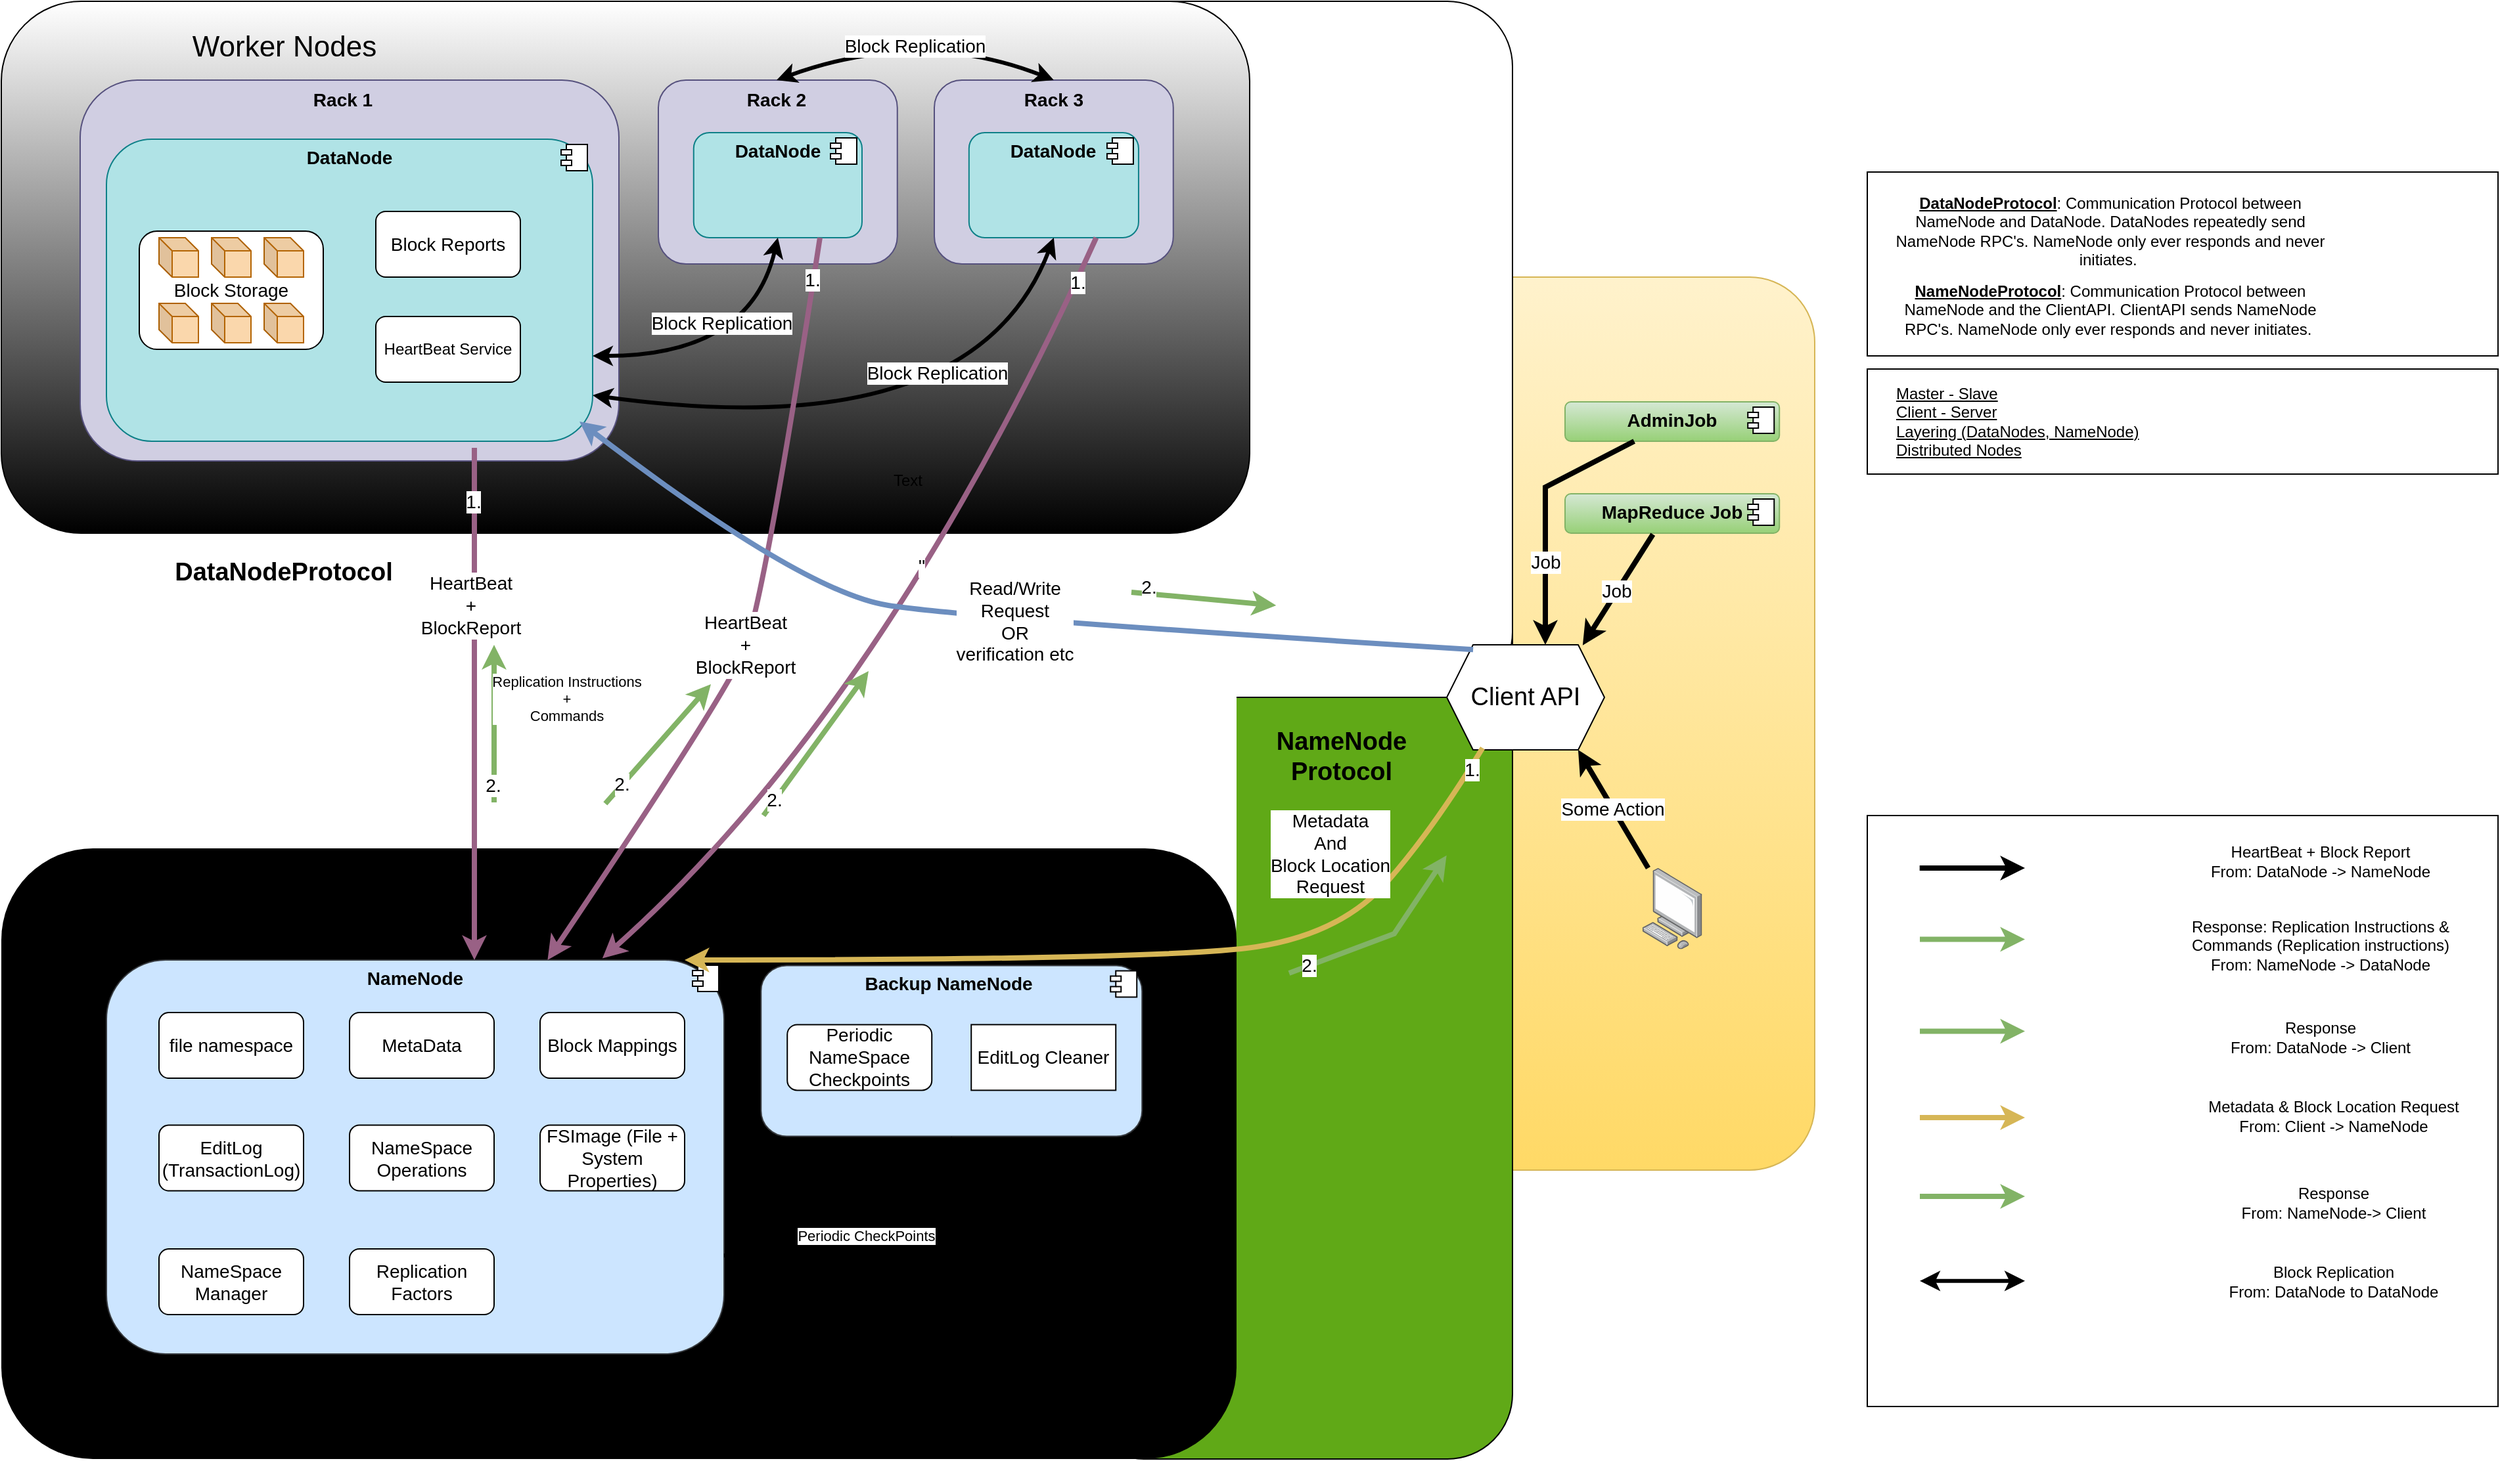<mxfile version="28.2.5">
  <diagram name="Page-1" id="cxyQX3HmVm2yX8sZpLtN">
    <mxGraphModel dx="1925" dy="1052" grid="1" gridSize="10" guides="1" tooltips="1" connect="1" arrows="1" fold="1" page="1" pageScale="1" pageWidth="850" pageHeight="1100" math="0" shadow="0">
      <root>
        <mxCell id="0" />
        <mxCell id="1" parent="0" />
        <mxCell id="LIPZjpIcFIrhckEanFY--51" value="" style="html=1;whiteSpace=wrap;rounded=1;fillColor=#fff2cc;gradientColor=#ffd966;strokeColor=#d6b656;" parent="1" vertex="1">
          <mxGeometry x="1100" y="540" width="330" height="680" as="geometry" />
        </mxCell>
        <mxCell id="LIPZjpIcFIrhckEanFY--45" value="" style="html=1;whiteSpace=wrap;rounded=1;fillColor=light-dark(#60A917,#2AA42E);" parent="1" vertex="1">
          <mxGeometry x="870" y="760" width="330" height="680" as="geometry" />
        </mxCell>
        <mxCell id="LIPZjpIcFIrhckEanFY--44" value="" style="html=1;whiteSpace=wrap;rounded=1;fillColor=light-dark(#FFFFFF,#808080);" parent="1" vertex="1">
          <mxGeometry x="870" y="330" width="330" height="530" as="geometry" />
        </mxCell>
        <mxCell id="dRA6FbCm-RoomiW9IVKK-21" value="" style="html=1;whiteSpace=wrap;rounded=1;fillColor=light-dark(#FFFFFF,#808080);strokeColor=none;" parent="1" vertex="1">
          <mxGeometry x="50" y="580" width="940" height="530" as="geometry" />
        </mxCell>
        <mxCell id="3doMllF0IpgtHquyGkLY-2" value="" style="rounded=1;whiteSpace=wrap;html=1;fillColor=#d5e8d4;strokeColor=none;movable=1;resizable=1;rotatable=1;deletable=1;editable=1;locked=0;connectable=1;gradientColor=light-dark(#97D077,#FFFFFF);" parent="1" vertex="1">
          <mxGeometry x="50" y="975" width="940" height="465" as="geometry" />
        </mxCell>
        <mxCell id="3doMllF0IpgtHquyGkLY-3" value="&lt;p style=&quot;margin:0px;margin-top:6px;text-align:center;&quot;&gt;&lt;b&gt;&lt;font style=&quot;font-size: 14px;&quot;&gt;NameNode&lt;/font&gt;&lt;/b&gt;&lt;/p&gt;&lt;p style=&quot;margin:0px;margin-top:6px;text-align:center;&quot;&gt;&lt;b&gt;&lt;br&gt;&lt;/b&gt;&lt;/p&gt;" style="align=left;overflow=fill;html=1;dropTarget=0;whiteSpace=wrap;rounded=1;fillColor=#cce5ff;strokeColor=#36393d;" parent="1" vertex="1">
          <mxGeometry x="130" y="1060" width="470" height="300" as="geometry" />
        </mxCell>
        <mxCell id="3doMllF0IpgtHquyGkLY-4" value="" style="shape=component;jettyWidth=8;jettyHeight=4;" parent="3doMllF0IpgtHquyGkLY-3" vertex="1">
          <mxGeometry x="1" width="20" height="20" relative="1" as="geometry">
            <mxPoint x="-24" y="4" as="offset" />
          </mxGeometry>
        </mxCell>
        <mxCell id="3doMllF0IpgtHquyGkLY-5" value="&lt;font style=&quot;font-size: 14px;&quot;&gt;file namespace&lt;/font&gt;" style="html=1;whiteSpace=wrap;rounded=1;movable=0;resizable=0;rotatable=0;deletable=0;editable=0;locked=1;connectable=0;" parent="1" vertex="1">
          <mxGeometry x="170" y="1100" width="110" height="50" as="geometry" />
        </mxCell>
        <mxCell id="3doMllF0IpgtHquyGkLY-6" value="&lt;font style=&quot;font-size: 14px;&quot;&gt;Block Mappings&lt;/font&gt;" style="html=1;whiteSpace=wrap;rounded=1;movable=0;resizable=0;rotatable=0;deletable=0;editable=0;locked=1;connectable=0;" parent="1" vertex="1">
          <mxGeometry x="460" y="1100" width="110" height="50" as="geometry" />
        </mxCell>
        <mxCell id="3doMllF0IpgtHquyGkLY-7" value="&lt;font style=&quot;font-size: 14px;&quot;&gt;EditLog (TransactionLog)&lt;/font&gt;" style="html=1;whiteSpace=wrap;rounded=1;movable=0;resizable=0;rotatable=0;deletable=0;editable=0;locked=1;connectable=0;" parent="1" vertex="1">
          <mxGeometry x="170" y="1185.78" width="110" height="50" as="geometry" />
        </mxCell>
        <mxCell id="3doMllF0IpgtHquyGkLY-8" value="&lt;font style=&quot;font-size: 14px;&quot;&gt;FSImage (File + System Properties)&lt;/font&gt;" style="html=1;whiteSpace=wrap;rounded=1;movable=0;resizable=0;rotatable=0;deletable=0;editable=0;locked=1;connectable=0;" parent="1" vertex="1">
          <mxGeometry x="460" y="1185.78" width="110" height="50" as="geometry" />
        </mxCell>
        <mxCell id="3doMllF0IpgtHquyGkLY-9" value="&lt;font style=&quot;font-size: 14px;&quot;&gt;MetaData&lt;/font&gt;" style="html=1;whiteSpace=wrap;rounded=1;movable=0;resizable=0;rotatable=0;deletable=0;editable=0;locked=1;connectable=0;" parent="1" vertex="1">
          <mxGeometry x="315" y="1100" width="110" height="50" as="geometry" />
        </mxCell>
        <mxCell id="3doMllF0IpgtHquyGkLY-10" value="&lt;font style=&quot;font-size: 14px;&quot;&gt;NameSpace Operations&lt;/font&gt;" style="html=1;whiteSpace=wrap;rounded=1;movable=0;resizable=0;rotatable=0;deletable=0;editable=0;locked=1;connectable=0;" parent="1" vertex="1">
          <mxGeometry x="315" y="1185.78" width="110" height="50" as="geometry" />
        </mxCell>
        <mxCell id="3doMllF0IpgtHquyGkLY-11" value="&lt;font style=&quot;font-size: 14px;&quot;&gt;NameSpace Manager&lt;/font&gt;" style="html=1;whiteSpace=wrap;rounded=1;movable=0;resizable=0;rotatable=0;deletable=0;editable=0;locked=1;connectable=0;" parent="1" vertex="1">
          <mxGeometry x="170" y="1280" width="110" height="50" as="geometry" />
        </mxCell>
        <mxCell id="3doMllF0IpgtHquyGkLY-12" value="&lt;font style=&quot;font-size: 14px;&quot;&gt;Replication Factors&lt;/font&gt;" style="html=1;whiteSpace=wrap;rounded=1;movable=0;resizable=0;rotatable=0;deletable=0;editable=0;locked=1;connectable=0;" parent="1" vertex="1">
          <mxGeometry x="315" y="1280" width="110" height="50" as="geometry" />
        </mxCell>
        <mxCell id="3doMllF0IpgtHquyGkLY-13" value="&lt;p style=&quot;margin:0px;margin-top:6px;text-align:center;&quot;&gt;&lt;b&gt;&lt;font style=&quot;font-size: 14px;&quot;&gt;Backup NameNode&amp;nbsp;&lt;/font&gt;&lt;/b&gt;&lt;/p&gt;" style="align=left;overflow=fill;html=1;dropTarget=0;whiteSpace=wrap;rounded=1;fillColor=#cce5ff;strokeColor=#36393d;movable=0;resizable=0;rotatable=0;deletable=0;editable=0;locked=1;connectable=0;" parent="1" vertex="1">
          <mxGeometry x="628.12" y="1064.22" width="290" height="130" as="geometry" />
        </mxCell>
        <mxCell id="3doMllF0IpgtHquyGkLY-14" value="" style="shape=component;jettyWidth=8;jettyHeight=4;" parent="3doMllF0IpgtHquyGkLY-13" vertex="1">
          <mxGeometry x="1" width="20" height="20" relative="1" as="geometry">
            <mxPoint x="-24" y="4" as="offset" />
          </mxGeometry>
        </mxCell>
        <mxCell id="3doMllF0IpgtHquyGkLY-15" style="edgeStyle=none;curved=1;rounded=0;orthogonalLoop=1;jettySize=auto;html=1;exitX=1;exitY=1;exitDx=0;exitDy=0;fontSize=12;startSize=8;endSize=8;" parent="1" source="3doMllF0IpgtHquyGkLY-13" target="3doMllF0IpgtHquyGkLY-13" edge="1">
          <mxGeometry relative="1" as="geometry" />
        </mxCell>
        <mxCell id="3doMllF0IpgtHquyGkLY-16" value="&lt;font style=&quot;font-size: 14px;&quot;&gt;Periodic NameSpace Checkpoints&lt;/font&gt;" style="html=1;whiteSpace=wrap;rounded=1;movable=0;resizable=0;rotatable=0;deletable=0;editable=0;locked=1;connectable=0;" parent="1" vertex="1">
          <mxGeometry x="648.12" y="1109.22" width="110" height="50" as="geometry" />
        </mxCell>
        <mxCell id="3doMllF0IpgtHquyGkLY-19" style="edgeStyle=none;curved=1;rounded=0;orthogonalLoop=1;jettySize=auto;html=1;exitX=1;exitY=1;exitDx=0;exitDy=0;fontSize=12;startSize=8;endSize=8;" parent="1" edge="1">
          <mxGeometry relative="1" as="geometry">
            <mxPoint x="1790.0" y="1124.22" as="sourcePoint" />
            <mxPoint x="1790.0" y="1124.22" as="targetPoint" />
          </mxGeometry>
        </mxCell>
        <mxCell id="3doMllF0IpgtHquyGkLY-21" value="&lt;font style=&quot;font-size: 14px;&quot;&gt;EditLog Cleaner&lt;/font&gt;" style="html=1;whiteSpace=wrap;movable=0;resizable=0;rotatable=0;deletable=0;editable=0;locked=1;connectable=0;" parent="1" vertex="1">
          <mxGeometry x="788.12" y="1109.22" width="110" height="50" as="geometry" />
        </mxCell>
        <mxCell id="3doMllF0IpgtHquyGkLY-22" value="&lt;font style=&quot;font-size: 22px;&quot;&gt;Master Node&amp;nbsp;&lt;/font&gt;" style="text;html=1;align=center;verticalAlign=middle;whiteSpace=wrap;rounded=0;movable=1;resizable=1;rotatable=1;deletable=1;editable=1;locked=0;connectable=1;" parent="1" vertex="1">
          <mxGeometry x="140" y="1000" width="250" height="30" as="geometry" />
        </mxCell>
        <mxCell id="dRA6FbCm-RoomiW9IVKK-16" style="edgeStyle=orthogonalEdgeStyle;rounded=0;orthogonalLoop=1;jettySize=auto;html=1;exitX=0.5;exitY=1;exitDx=0;exitDy=0;" parent="1" source="3doMllF0IpgtHquyGkLY-21" target="3doMllF0IpgtHquyGkLY-21" edge="1">
          <mxGeometry relative="1" as="geometry" />
        </mxCell>
        <mxCell id="dRA6FbCm-RoomiW9IVKK-18" value="" style="curved=1;endArrow=classic;html=1;rounded=0;exitX=1;exitY=0.75;exitDx=0;exitDy=0;entryX=0.5;entryY=1;entryDx=0;entryDy=0;strokeWidth=3;" parent="1" source="3doMllF0IpgtHquyGkLY-3" target="3doMllF0IpgtHquyGkLY-13" edge="1">
          <mxGeometry width="50" height="50" relative="1" as="geometry">
            <mxPoint x="708.12" y="1280" as="sourcePoint" />
            <mxPoint x="758.12" y="1230" as="targetPoint" />
            <Array as="points">
              <mxPoint x="758.12" y="1280" />
            </Array>
          </mxGeometry>
        </mxCell>
        <mxCell id="dRA6FbCm-RoomiW9IVKK-19" value="Periodic CheckPoints" style="edgeLabel;html=1;align=center;verticalAlign=middle;resizable=0;points=[];" parent="dRA6FbCm-RoomiW9IVKK-18" vertex="1" connectable="0">
          <mxGeometry x="-0.118" y="12" relative="1" as="geometry">
            <mxPoint as="offset" />
          </mxGeometry>
        </mxCell>
        <mxCell id="dRA6FbCm-RoomiW9IVKK-22" value="&lt;font style=&quot;color: light-dark(rgb(0, 0, 0), rgb(0, 0, 0)); font-size: 19px;&quot;&gt;&lt;b style=&quot;&quot;&gt;DataNodeProtocol&lt;/b&gt;&lt;/font&gt;" style="text;html=1;align=center;verticalAlign=middle;whiteSpace=wrap;rounded=0;" parent="1" vertex="1">
          <mxGeometry x="190" y="750" width="150" height="30" as="geometry" />
        </mxCell>
        <mxCell id="dRA6FbCm-RoomiW9IVKK-23" value="" style="html=1;whiteSpace=wrap;rounded=1;movable=1;resizable=1;rotatable=1;deletable=1;editable=1;locked=0;connectable=1;gradientColor=default;" parent="1" vertex="1">
          <mxGeometry x="50" y="330" width="950" height="405" as="geometry" />
        </mxCell>
        <mxCell id="LIPZjpIcFIrhckEanFY--1" value="" style="rounded=1;whiteSpace=wrap;html=1;fillColor=#d0cee2;strokeColor=#56517e;" parent="1" vertex="1">
          <mxGeometry x="110" y="390" width="410" height="290" as="geometry" />
        </mxCell>
        <mxCell id="dRA6FbCm-RoomiW9IVKK-33" value="&lt;p style=&quot;margin:0px;margin-top:6px;text-align:center;&quot;&gt;&lt;span style=&quot;font-size: 14px;&quot;&gt;&lt;b&gt;DataNode&lt;/b&gt;&lt;/span&gt;&lt;/p&gt;" style="align=left;overflow=fill;html=1;dropTarget=0;whiteSpace=wrap;rounded=1;fillColor=#b0e3e6;strokeColor=#0e8088;movable=0;resizable=0;rotatable=0;deletable=0;editable=0;locked=1;connectable=0;" parent="1" vertex="1">
          <mxGeometry x="130" y="435" width="370" height="230" as="geometry" />
        </mxCell>
        <mxCell id="dRA6FbCm-RoomiW9IVKK-34" value="" style="shape=component;jettyWidth=8;jettyHeight=4;" parent="dRA6FbCm-RoomiW9IVKK-33" vertex="1">
          <mxGeometry x="1" width="20" height="20" relative="1" as="geometry">
            <mxPoint x="-24" y="4" as="offset" />
          </mxGeometry>
        </mxCell>
        <mxCell id="3doMllF0IpgtHquyGkLY-26" value="&lt;font style=&quot;font-size: 14px;&quot;&gt;Block Storage&lt;/font&gt;" style="html=1;whiteSpace=wrap;rounded=1;" parent="1" vertex="1">
          <mxGeometry x="155" y="505" width="140" height="90" as="geometry" />
        </mxCell>
        <mxCell id="3doMllF0IpgtHquyGkLY-27" value="HeartBeat Service" style="html=1;whiteSpace=wrap;rounded=1;" parent="1" vertex="1">
          <mxGeometry x="335" y="570" width="110" height="50" as="geometry" />
        </mxCell>
        <mxCell id="3doMllF0IpgtHquyGkLY-28" value="&lt;font style=&quot;font-size: 14px;&quot;&gt;Block Reports&lt;/font&gt;" style="html=1;whiteSpace=wrap;rounded=1;" parent="1" vertex="1">
          <mxGeometry x="335" y="490" width="110" height="50" as="geometry" />
        </mxCell>
        <mxCell id="dRA6FbCm-RoomiW9IVKK-37" value="" style="shape=cube;whiteSpace=wrap;html=1;boundedLbl=1;backgroundOutline=1;darkOpacity=0.05;darkOpacity2=0.1;size=10;fillColor=#fad7ac;strokeColor=#b46504;" parent="1" vertex="1">
          <mxGeometry x="170" y="560" width="30" height="30" as="geometry" />
        </mxCell>
        <mxCell id="dRA6FbCm-RoomiW9IVKK-38" value="" style="shape=cube;whiteSpace=wrap;html=1;boundedLbl=1;backgroundOutline=1;darkOpacity=0.05;darkOpacity2=0.1;size=10;fillColor=#fad7ac;strokeColor=#b46504;" parent="1" vertex="1">
          <mxGeometry x="210" y="560" width="30" height="30" as="geometry" />
        </mxCell>
        <mxCell id="dRA6FbCm-RoomiW9IVKK-39" value="" style="shape=cube;whiteSpace=wrap;html=1;boundedLbl=1;backgroundOutline=1;darkOpacity=0.05;darkOpacity2=0.1;size=10;fillColor=#fad7ac;strokeColor=#b46504;" parent="1" vertex="1">
          <mxGeometry x="250" y="560" width="30" height="30" as="geometry" />
        </mxCell>
        <mxCell id="dRA6FbCm-RoomiW9IVKK-40" value="" style="shape=cube;whiteSpace=wrap;html=1;boundedLbl=1;backgroundOutline=1;darkOpacity=0.05;darkOpacity2=0.1;size=10;fillColor=#fad7ac;strokeColor=#b46504;" parent="1" vertex="1">
          <mxGeometry x="170" y="510" width="30" height="30" as="geometry" />
        </mxCell>
        <mxCell id="dRA6FbCm-RoomiW9IVKK-41" value="" style="shape=cube;whiteSpace=wrap;html=1;boundedLbl=1;backgroundOutline=1;darkOpacity=0.05;darkOpacity2=0.1;size=10;fillColor=#fad7ac;strokeColor=#b46504;" parent="1" vertex="1">
          <mxGeometry x="210" y="510" width="30" height="30" as="geometry" />
        </mxCell>
        <mxCell id="dRA6FbCm-RoomiW9IVKK-42" value="" style="shape=cube;whiteSpace=wrap;html=1;boundedLbl=1;backgroundOutline=1;darkOpacity=0.05;darkOpacity2=0.1;size=10;fillColor=#fad7ac;strokeColor=#b46504;" parent="1" vertex="1">
          <mxGeometry x="250" y="510" width="30" height="30" as="geometry" />
        </mxCell>
        <mxCell id="LIPZjpIcFIrhckEanFY--3" value="&lt;font style=&quot;font-size: 14px;&quot;&gt;&lt;b&gt;Rack 1&lt;/b&gt;&lt;/font&gt;" style="text;html=1;align=center;verticalAlign=middle;whiteSpace=wrap;rounded=0;" parent="1" vertex="1">
          <mxGeometry x="280" y="390" width="60" height="30" as="geometry" />
        </mxCell>
        <mxCell id="LIPZjpIcFIrhckEanFY--4" value="" style="rounded=1;whiteSpace=wrap;html=1;fillColor=#d0cee2;strokeColor=#56517e;" parent="1" vertex="1">
          <mxGeometry x="550" y="390" width="181.88" height="140" as="geometry" />
        </mxCell>
        <mxCell id="LIPZjpIcFIrhckEanFY--5" value="" style="rounded=1;whiteSpace=wrap;html=1;fillColor=#d0cee2;strokeColor=#56517e;" parent="1" vertex="1">
          <mxGeometry x="760" y="390" width="181.88" height="140" as="geometry" />
        </mxCell>
        <mxCell id="LIPZjpIcFIrhckEanFY--6" value="&lt;font style=&quot;font-size: 14px;&quot;&gt;&lt;b&gt;Rack 2&lt;/b&gt;&lt;/font&gt;" style="text;html=1;align=center;verticalAlign=middle;whiteSpace=wrap;rounded=0;" parent="1" vertex="1">
          <mxGeometry x="610" y="390" width="60" height="30" as="geometry" />
        </mxCell>
        <mxCell id="LIPZjpIcFIrhckEanFY--7" value="&lt;font style=&quot;font-size: 14px;&quot;&gt;&lt;b&gt;Rack 3&lt;/b&gt;&lt;/font&gt;" style="text;html=1;align=center;verticalAlign=middle;whiteSpace=wrap;rounded=0;" parent="1" vertex="1">
          <mxGeometry x="820.94" y="390" width="60" height="30" as="geometry" />
        </mxCell>
        <mxCell id="LIPZjpIcFIrhckEanFY--8" value="&lt;p style=&quot;margin:0px;margin-top:6px;text-align:center;&quot;&gt;&lt;span style=&quot;font-size: 14px;&quot;&gt;&lt;b&gt;DataNode&lt;/b&gt;&lt;/span&gt;&lt;/p&gt;" style="align=left;overflow=fill;html=1;dropTarget=0;whiteSpace=wrap;rounded=1;fillColor=#b0e3e6;strokeColor=#0e8088;movable=1;resizable=1;rotatable=1;deletable=1;editable=1;locked=0;connectable=1;" parent="1" vertex="1">
          <mxGeometry x="576.88" y="430" width="128.12" height="80" as="geometry" />
        </mxCell>
        <mxCell id="LIPZjpIcFIrhckEanFY--9" value="" style="shape=component;jettyWidth=8;jettyHeight=4;" parent="LIPZjpIcFIrhckEanFY--8" vertex="1">
          <mxGeometry x="1" width="20" height="20" relative="1" as="geometry">
            <mxPoint x="-24" y="4" as="offset" />
          </mxGeometry>
        </mxCell>
        <mxCell id="LIPZjpIcFIrhckEanFY--10" value="&lt;p style=&quot;margin:0px;margin-top:6px;text-align:center;&quot;&gt;&lt;span style=&quot;font-size: 14px;&quot;&gt;&lt;b&gt;DataNode&lt;/b&gt;&lt;/span&gt;&lt;/p&gt;" style="align=left;overflow=fill;html=1;dropTarget=0;whiteSpace=wrap;rounded=1;fillColor=#b0e3e6;strokeColor=#0e8088;movable=1;resizable=1;rotatable=1;deletable=1;editable=1;locked=0;connectable=1;" parent="1" vertex="1">
          <mxGeometry x="786.41" y="430" width="129.06" height="80" as="geometry" />
        </mxCell>
        <mxCell id="LIPZjpIcFIrhckEanFY--11" value="" style="shape=component;jettyWidth=8;jettyHeight=4;" parent="LIPZjpIcFIrhckEanFY--10" vertex="1">
          <mxGeometry x="1" width="20" height="20" relative="1" as="geometry">
            <mxPoint x="-24" y="4" as="offset" />
          </mxGeometry>
        </mxCell>
        <mxCell id="LIPZjpIcFIrhckEanFY--12" value="" style="curved=1;endArrow=classic;html=1;rounded=0;entryX=0.5;entryY=1;entryDx=0;entryDy=0;strokeWidth=3;startArrow=classic;startFill=1;" parent="1" target="LIPZjpIcFIrhckEanFY--8" edge="1">
          <mxGeometry width="50" height="50" relative="1" as="geometry">
            <mxPoint x="500" y="600" as="sourcePoint" />
            <mxPoint x="620" y="550" as="targetPoint" />
            <Array as="points">
              <mxPoint x="620" y="600" />
            </Array>
          </mxGeometry>
        </mxCell>
        <mxCell id="LIPZjpIcFIrhckEanFY--18" value="&lt;font style=&quot;font-size: 14px;&quot;&gt;Block Replication&lt;/font&gt;" style="edgeLabel;html=1;align=center;verticalAlign=middle;resizable=0;points=[];" parent="LIPZjpIcFIrhckEanFY--12" vertex="1" connectable="0">
          <mxGeometry x="-0.075" y="25" relative="1" as="geometry">
            <mxPoint as="offset" />
          </mxGeometry>
        </mxCell>
        <mxCell id="LIPZjpIcFIrhckEanFY--15" value="" style="curved=1;endArrow=classic;html=1;rounded=0;entryX=0.5;entryY=1;entryDx=0;entryDy=0;strokeWidth=3;startArrow=classic;startFill=1;" parent="1" target="LIPZjpIcFIrhckEanFY--10" edge="1">
          <mxGeometry width="50" height="50" relative="1" as="geometry">
            <mxPoint x="500" y="630" as="sourcePoint" />
            <mxPoint x="811" y="600" as="targetPoint" />
            <Array as="points">
              <mxPoint x="790" y="670" />
            </Array>
          </mxGeometry>
        </mxCell>
        <mxCell id="LIPZjpIcFIrhckEanFY--19" value="&lt;font style=&quot;font-size: 14px;&quot;&gt;Block Replication&lt;/font&gt;" style="edgeLabel;html=1;align=center;verticalAlign=middle;resizable=0;points=[];" parent="LIPZjpIcFIrhckEanFY--15" vertex="1" connectable="0">
          <mxGeometry x="0.451" y="47" relative="1" as="geometry">
            <mxPoint as="offset" />
          </mxGeometry>
        </mxCell>
        <mxCell id="LIPZjpIcFIrhckEanFY--20" value="" style="curved=1;endArrow=classic;html=1;rounded=0;entryX=0.5;entryY=0;entryDx=0;entryDy=0;strokeWidth=3;startArrow=classic;startFill=1;exitX=0.5;exitY=0;exitDx=0;exitDy=0;" parent="1" source="LIPZjpIcFIrhckEanFY--6" target="LIPZjpIcFIrhckEanFY--5" edge="1">
          <mxGeometry width="50" height="50" relative="1" as="geometry">
            <mxPoint x="740" y="690" as="sourcePoint" />
            <mxPoint x="1091" y="570" as="targetPoint" />
            <Array as="points">
              <mxPoint x="750" y="350" />
            </Array>
          </mxGeometry>
        </mxCell>
        <mxCell id="LIPZjpIcFIrhckEanFY--22" value="&lt;font style=&quot;font-size: 14px;&quot;&gt;Block Replication&lt;/font&gt;" style="edgeLabel;html=1;align=center;verticalAlign=middle;resizable=0;points=[];" parent="LIPZjpIcFIrhckEanFY--20" vertex="1" connectable="0">
          <mxGeometry x="-0.053" y="-12" relative="1" as="geometry">
            <mxPoint y="-1" as="offset" />
          </mxGeometry>
        </mxCell>
        <mxCell id="LIPZjpIcFIrhckEanFY--24" value="" style="endArrow=classic;html=1;rounded=0;fillColor=#e6d0de;strokeColor=#996185;strokeWidth=4;gradientColor=#d5739d;" parent="1" edge="1">
          <mxGeometry width="50" height="50" relative="1" as="geometry">
            <mxPoint x="410" y="670" as="sourcePoint" />
            <mxPoint x="410" y="1060" as="targetPoint" />
          </mxGeometry>
        </mxCell>
        <mxCell id="LIPZjpIcFIrhckEanFY--27" value="&lt;font style=&quot;font-size: 14px;&quot;&gt;1.&lt;/font&gt;" style="edgeLabel;html=1;align=center;verticalAlign=middle;resizable=0;points=[];" parent="LIPZjpIcFIrhckEanFY--24" vertex="1" connectable="0">
          <mxGeometry x="-0.793" y="-1" relative="1" as="geometry">
            <mxPoint as="offset" />
          </mxGeometry>
        </mxCell>
        <mxCell id="LIPZjpIcFIrhckEanFY--30" value="&lt;font style=&quot;font-size: 14px;&quot;&gt;HeartBeat&lt;/font&gt;&lt;div&gt;&lt;font style=&quot;font-size: 14px;&quot;&gt;+&lt;/font&gt;&lt;/div&gt;&lt;div&gt;&lt;font style=&quot;font-size: 14px;&quot;&gt;BlockReport&lt;/font&gt;&lt;/div&gt;" style="edgeLabel;html=1;align=center;verticalAlign=middle;resizable=0;points=[];" parent="LIPZjpIcFIrhckEanFY--24" vertex="1" connectable="0">
          <mxGeometry x="-0.385" y="-3" relative="1" as="geometry">
            <mxPoint as="offset" />
          </mxGeometry>
        </mxCell>
        <mxCell id="LIPZjpIcFIrhckEanFY--25" value="" style="curved=1;endArrow=classic;html=1;rounded=0;strokeWidth=4;fillColor=#e6d0de;gradientColor=#d5739d;strokeColor=#996185;exitX=0.75;exitY=1;exitDx=0;exitDy=0;" parent="1" source="LIPZjpIcFIrhckEanFY--8" target="3doMllF0IpgtHquyGkLY-3" edge="1">
          <mxGeometry width="50" height="50" relative="1" as="geometry">
            <mxPoint x="600" y="840" as="sourcePoint" />
            <mxPoint x="650" y="790" as="targetPoint" />
            <Array as="points">
              <mxPoint x="630" y="790" />
              <mxPoint x="600" y="860" />
            </Array>
          </mxGeometry>
        </mxCell>
        <mxCell id="LIPZjpIcFIrhckEanFY--28" value="&lt;font style=&quot;font-size: 14px;&quot;&gt;1.&lt;/font&gt;" style="edgeLabel;html=1;align=center;verticalAlign=middle;resizable=0;points=[];" parent="LIPZjpIcFIrhckEanFY--25" vertex="1" connectable="0">
          <mxGeometry x="-0.894" y="-1" relative="1" as="geometry">
            <mxPoint as="offset" />
          </mxGeometry>
        </mxCell>
        <mxCell id="LIPZjpIcFIrhckEanFY--31" value="&lt;font style=&quot;font-size: 14px;&quot;&gt;HeartBeat&lt;/font&gt;&lt;div&gt;&lt;font style=&quot;font-size: 14px;&quot;&gt;+&lt;/font&gt;&lt;/div&gt;&lt;div&gt;&lt;font style=&quot;font-size: 14px;&quot;&gt;BlockReport&lt;/font&gt;&lt;/div&gt;" style="edgeLabel;html=1;align=center;verticalAlign=middle;resizable=0;points=[];" parent="LIPZjpIcFIrhckEanFY--25" vertex="1" connectable="0">
          <mxGeometry x="0.055" y="-1" relative="1" as="geometry">
            <mxPoint as="offset" />
          </mxGeometry>
        </mxCell>
        <mxCell id="LIPZjpIcFIrhckEanFY--26" value="" style="curved=1;endArrow=classic;html=1;rounded=0;exitX=0.75;exitY=1;exitDx=0;exitDy=0;strokeWidth=4;fillColor=#e6d0de;gradientColor=#d5739d;strokeColor=#996185;entryX=0.803;entryY=-0.004;entryDx=0;entryDy=0;entryPerimeter=0;" parent="1" source="LIPZjpIcFIrhckEanFY--10" target="3doMllF0IpgtHquyGkLY-3" edge="1">
          <mxGeometry width="50" height="50" relative="1" as="geometry">
            <mxPoint x="600" y="840" as="sourcePoint" />
            <mxPoint x="650" y="790" as="targetPoint" />
            <Array as="points">
              <mxPoint x="720" y="870" />
            </Array>
          </mxGeometry>
        </mxCell>
        <mxCell id="LIPZjpIcFIrhckEanFY--29" value="&lt;font style=&quot;font-size: 14px;&quot;&gt;1.&lt;/font&gt;" style="edgeLabel;html=1;align=center;verticalAlign=middle;resizable=0;points=[];" parent="LIPZjpIcFIrhckEanFY--26" vertex="1" connectable="0">
          <mxGeometry x="-0.893" y="1" relative="1" as="geometry">
            <mxPoint as="offset" />
          </mxGeometry>
        </mxCell>
        <mxCell id="LIPZjpIcFIrhckEanFY--32" value="&lt;font style=&quot;font-size: 14px;&quot;&gt;&#39;&#39;&lt;/font&gt;" style="edgeLabel;html=1;align=center;verticalAlign=middle;resizable=0;points=[];" parent="LIPZjpIcFIrhckEanFY--26" vertex="1" connectable="0">
          <mxGeometry x="-0.065" y="-22" relative="1" as="geometry">
            <mxPoint x="18" y="-30" as="offset" />
          </mxGeometry>
        </mxCell>
        <mxCell id="LIPZjpIcFIrhckEanFY--36" value="" style="endArrow=classic;html=1;rounded=0;strokeWidth=4;fillColor=#d5e8d4;gradientColor=#97d077;strokeColor=#82B366;" parent="1" edge="1">
          <mxGeometry width="50" height="50" relative="1" as="geometry">
            <mxPoint x="425" y="940" as="sourcePoint" />
            <mxPoint x="425" y="820" as="targetPoint" />
          </mxGeometry>
        </mxCell>
        <mxCell id="LIPZjpIcFIrhckEanFY--39" value="&lt;font style=&quot;font-size: 14px;&quot;&gt;2.&lt;/font&gt;" style="edgeLabel;html=1;align=center;verticalAlign=middle;resizable=0;points=[];" parent="LIPZjpIcFIrhckEanFY--36" vertex="1" connectable="0">
          <mxGeometry x="-0.771" y="1" relative="1" as="geometry">
            <mxPoint as="offset" />
          </mxGeometry>
        </mxCell>
        <mxCell id="LIPZjpIcFIrhckEanFY--42" value="Replication Instructions&lt;div&gt;+&lt;/div&gt;&lt;div&gt;Commands&lt;/div&gt;" style="edgeLabel;html=1;align=center;verticalAlign=middle;resizable=0;points=[];" parent="LIPZjpIcFIrhckEanFY--36" vertex="1" connectable="0">
          <mxGeometry x="0.428" y="1" relative="1" as="geometry">
            <mxPoint x="56" y="6" as="offset" />
          </mxGeometry>
        </mxCell>
        <mxCell id="LIPZjpIcFIrhckEanFY--37" value="" style="endArrow=classic;html=1;rounded=0;strokeWidth=4;fillColor=#d5e8d4;gradientColor=#97d077;strokeColor=#82b366;exitX=0.489;exitY=0.681;exitDx=0;exitDy=0;exitPerimeter=0;" parent="1" source="dRA6FbCm-RoomiW9IVKK-21" edge="1">
          <mxGeometry width="50" height="50" relative="1" as="geometry">
            <mxPoint x="530" y="1000" as="sourcePoint" />
            <mxPoint x="590" y="850" as="targetPoint" />
          </mxGeometry>
        </mxCell>
        <mxCell id="LIPZjpIcFIrhckEanFY--40" value="&lt;font style=&quot;font-size: 14px;&quot;&gt;2.&lt;/font&gt;" style="edgeLabel;html=1;align=center;verticalAlign=middle;resizable=0;points=[];" parent="LIPZjpIcFIrhckEanFY--37" vertex="1" connectable="0">
          <mxGeometry x="-0.683" y="1" relative="1" as="geometry">
            <mxPoint as="offset" />
          </mxGeometry>
        </mxCell>
        <mxCell id="LIPZjpIcFIrhckEanFY--38" value="" style="endArrow=classic;html=1;rounded=0;strokeWidth=4;fillColor=#d5e8d4;gradientColor=#97d077;strokeColor=#82b366;" parent="1" edge="1">
          <mxGeometry width="50" height="50" relative="1" as="geometry">
            <mxPoint x="630" y="950" as="sourcePoint" />
            <mxPoint x="710" y="840" as="targetPoint" />
          </mxGeometry>
        </mxCell>
        <mxCell id="LIPZjpIcFIrhckEanFY--41" value="&lt;font style=&quot;font-size: 14px;&quot;&gt;2.&lt;/font&gt;" style="edgeLabel;html=1;align=center;verticalAlign=middle;resizable=0;points=[];" parent="LIPZjpIcFIrhckEanFY--38" vertex="1" connectable="0">
          <mxGeometry x="-0.796" y="1" relative="1" as="geometry">
            <mxPoint as="offset" />
          </mxGeometry>
        </mxCell>
        <mxCell id="LIPZjpIcFIrhckEanFY--46" value="&lt;font style=&quot;font-size: 19px;&quot;&gt;&lt;b style=&quot;&quot;&gt;NameNode Protocol&lt;/b&gt;&lt;/font&gt;" style="text;html=1;align=center;verticalAlign=middle;whiteSpace=wrap;rounded=0;" parent="1" vertex="1">
          <mxGeometry x="1010" y="890" width="120" height="30" as="geometry" />
        </mxCell>
        <mxCell id="LIPZjpIcFIrhckEanFY--47" value="&lt;font style=&quot;font-size: 19px;&quot;&gt;Client API&lt;/font&gt;" style="shape=hexagon;perimeter=hexagonPerimeter2;whiteSpace=wrap;html=1;fixedSize=1;" parent="1" vertex="1">
          <mxGeometry x="1150" y="820" width="120" height="80" as="geometry" />
        </mxCell>
        <mxCell id="LIPZjpIcFIrhckEanFY--48" value="" style="image;points=[];aspect=fixed;html=1;align=center;shadow=0;dashed=0;image=img/lib/allied_telesis/computer_and_terminals/Personal_Computer.svg;" parent="1" vertex="1">
          <mxGeometry x="1298.76" y="990" width="45.6" height="61.8" as="geometry" />
        </mxCell>
        <mxCell id="LIPZjpIcFIrhckEanFY--52" value="&lt;p style=&quot;margin:0px;margin-top:6px;text-align:center;&quot;&gt;&lt;span style=&quot;font-size: 14px;&quot;&gt;&lt;b&gt;MapReduce Job&lt;/b&gt;&lt;/span&gt;&lt;/p&gt;" style="align=left;overflow=fill;html=1;dropTarget=0;whiteSpace=wrap;rounded=1;fillColor=#d5e8d4;strokeColor=#82b366;movable=1;resizable=1;rotatable=1;deletable=1;editable=1;locked=0;connectable=1;gradientColor=#97d077;" parent="1" vertex="1">
          <mxGeometry x="1240" y="705" width="163.12" height="30" as="geometry" />
        </mxCell>
        <mxCell id="LIPZjpIcFIrhckEanFY--53" value="" style="shape=component;jettyWidth=8;jettyHeight=4;" parent="LIPZjpIcFIrhckEanFY--52" vertex="1">
          <mxGeometry x="1" width="20" height="20" relative="1" as="geometry">
            <mxPoint x="-24" y="4" as="offset" />
          </mxGeometry>
        </mxCell>
        <mxCell id="LIPZjpIcFIrhckEanFY--54" value="" style="endArrow=classic;html=1;rounded=0;entryX=0.833;entryY=1;entryDx=0;entryDy=0;entryPerimeter=0;strokeWidth=4;" parent="1" source="LIPZjpIcFIrhckEanFY--48" target="LIPZjpIcFIrhckEanFY--47" edge="1">
          <mxGeometry width="50" height="50" relative="1" as="geometry">
            <mxPoint x="1230" y="1010" as="sourcePoint" />
            <mxPoint x="1280" y="960" as="targetPoint" />
          </mxGeometry>
        </mxCell>
        <mxCell id="LIPZjpIcFIrhckEanFY--55" value="&lt;font style=&quot;font-size: 14px;&quot;&gt;Some Action&lt;/font&gt;" style="edgeLabel;html=1;align=center;verticalAlign=middle;resizable=0;points=[];" parent="LIPZjpIcFIrhckEanFY--54" vertex="1" connectable="0">
          <mxGeometry x="0.01" y="1" relative="1" as="geometry">
            <mxPoint as="offset" />
          </mxGeometry>
        </mxCell>
        <mxCell id="LIPZjpIcFIrhckEanFY--56" value="" style="endArrow=classic;html=1;rounded=0;exitX=0.41;exitY=1.029;exitDx=0;exitDy=0;exitPerimeter=0;entryX=0.862;entryY=0.004;entryDx=0;entryDy=0;entryPerimeter=0;strokeWidth=4;" parent="1" source="LIPZjpIcFIrhckEanFY--52" target="LIPZjpIcFIrhckEanFY--47" edge="1">
          <mxGeometry width="50" height="50" relative="1" as="geometry">
            <mxPoint x="1130" y="800" as="sourcePoint" />
            <mxPoint x="1180" y="750" as="targetPoint" />
          </mxGeometry>
        </mxCell>
        <mxCell id="LIPZjpIcFIrhckEanFY--57" value="&lt;font style=&quot;font-size: 14px;&quot;&gt;Job&lt;/font&gt;" style="edgeLabel;html=1;align=center;verticalAlign=middle;resizable=0;points=[];" parent="LIPZjpIcFIrhckEanFY--56" vertex="1" connectable="0">
          <mxGeometry x="0.022" y="-1" relative="1" as="geometry">
            <mxPoint as="offset" />
          </mxGeometry>
        </mxCell>
        <mxCell id="LIPZjpIcFIrhckEanFY--58" value="&lt;p style=&quot;margin:0px;margin-top:6px;text-align:center;&quot;&gt;&lt;span style=&quot;font-size: 14px;&quot;&gt;&lt;b&gt;AdminJob&lt;/b&gt;&lt;/span&gt;&lt;/p&gt;" style="align=left;overflow=fill;html=1;dropTarget=0;whiteSpace=wrap;rounded=1;fillColor=#d5e8d4;strokeColor=#82b366;movable=1;resizable=1;rotatable=1;deletable=1;editable=1;locked=0;connectable=1;gradientColor=#97d077;" parent="1" vertex="1">
          <mxGeometry x="1240" y="635" width="163.12" height="30" as="geometry" />
        </mxCell>
        <mxCell id="LIPZjpIcFIrhckEanFY--59" value="" style="shape=component;jettyWidth=8;jettyHeight=4;" parent="LIPZjpIcFIrhckEanFY--58" vertex="1">
          <mxGeometry x="1" width="20" height="20" relative="1" as="geometry">
            <mxPoint x="-24" y="4" as="offset" />
          </mxGeometry>
        </mxCell>
        <mxCell id="LIPZjpIcFIrhckEanFY--60" value="" style="endArrow=classic;html=1;rounded=0;entryX=0.625;entryY=0;entryDx=0;entryDy=0;strokeWidth=4;" parent="1" source="LIPZjpIcFIrhckEanFY--58" target="LIPZjpIcFIrhckEanFY--47" edge="1">
          <mxGeometry width="50" height="50" relative="1" as="geometry">
            <mxPoint x="810" y="890" as="sourcePoint" />
            <mxPoint x="860" y="840" as="targetPoint" />
            <Array as="points">
              <mxPoint x="1225" y="700" />
            </Array>
          </mxGeometry>
        </mxCell>
        <mxCell id="LIPZjpIcFIrhckEanFY--61" value="&lt;font style=&quot;font-size: 14px;&quot;&gt;Job&lt;/font&gt;" style="edgeLabel;html=1;align=center;verticalAlign=middle;resizable=0;points=[];" parent="LIPZjpIcFIrhckEanFY--60" vertex="1" connectable="0">
          <mxGeometry x="0.353" relative="1" as="geometry">
            <mxPoint as="offset" />
          </mxGeometry>
        </mxCell>
        <mxCell id="LIPZjpIcFIrhckEanFY--62" value="" style="curved=1;endArrow=classic;html=1;rounded=0;exitX=0.227;exitY=0.982;exitDx=0;exitDy=0;exitPerimeter=0;strokeWidth=4;fillColor=#fff2cc;gradientColor=#ffd966;strokeColor=#d6b656;" parent="1" source="LIPZjpIcFIrhckEanFY--47" edge="1">
          <mxGeometry width="50" height="50" relative="1" as="geometry">
            <mxPoint x="860" y="980" as="sourcePoint" />
            <mxPoint x="570" y="1060" as="targetPoint" />
            <Array as="points">
              <mxPoint x="1140" y="960" />
              <mxPoint x="1070" y="1040" />
              <mxPoint x="940" y="1060" />
            </Array>
          </mxGeometry>
        </mxCell>
        <mxCell id="LIPZjpIcFIrhckEanFY--63" value="&lt;font style=&quot;font-size: 14px;&quot;&gt;Metadata&lt;/font&gt;&lt;div&gt;&lt;font style=&quot;font-size: 14px;&quot;&gt;And&lt;/font&gt;&lt;/div&gt;&lt;div&gt;&lt;font style=&quot;font-size: 14px;&quot;&gt;Block Location&lt;/font&gt;&lt;/div&gt;&lt;div&gt;&lt;font style=&quot;font-size: 14px;&quot;&gt;Request&lt;/font&gt;&lt;/div&gt;" style="edgeLabel;html=1;align=center;verticalAlign=middle;resizable=0;points=[];" parent="LIPZjpIcFIrhckEanFY--62" vertex="1" connectable="0">
          <mxGeometry x="-0.548" y="-5" relative="1" as="geometry">
            <mxPoint x="-22" y="-39" as="offset" />
          </mxGeometry>
        </mxCell>
        <mxCell id="LIPZjpIcFIrhckEanFY--64" value="&lt;font style=&quot;font-size: 14px;&quot;&gt;1.&lt;/font&gt;" style="edgeLabel;html=1;align=center;verticalAlign=middle;resizable=0;points=[];" parent="LIPZjpIcFIrhckEanFY--62" vertex="1" connectable="0">
          <mxGeometry x="-0.948" y="1" relative="1" as="geometry">
            <mxPoint y="1" as="offset" />
          </mxGeometry>
        </mxCell>
        <mxCell id="LIPZjpIcFIrhckEanFY--65" value="" style="endArrow=classic;html=1;rounded=0;entryX=0.848;entryY=0.324;entryDx=0;entryDy=0;entryPerimeter=0;strokeWidth=4;fillColor=#d5e8d4;gradientColor=#97d077;strokeColor=light-dark(#82B366,#4C0099);" parent="1" target="LIPZjpIcFIrhckEanFY--45" edge="1">
          <mxGeometry width="50" height="50" relative="1" as="geometry">
            <mxPoint x="1030" y="1070" as="sourcePoint" />
            <mxPoint x="1040" y="1050" as="targetPoint" />
            <Array as="points">
              <mxPoint x="1110" y="1040" />
            </Array>
          </mxGeometry>
        </mxCell>
        <mxCell id="LIPZjpIcFIrhckEanFY--66" value="&lt;font style=&quot;font-size: 14px;&quot;&gt;2.&lt;/font&gt;" style="edgeLabel;html=1;align=center;verticalAlign=middle;resizable=0;points=[];" parent="LIPZjpIcFIrhckEanFY--65" vertex="1" connectable="0">
          <mxGeometry x="-0.799" y="1" relative="1" as="geometry">
            <mxPoint as="offset" />
          </mxGeometry>
        </mxCell>
        <mxCell id="LIPZjpIcFIrhckEanFY--67" value="" style="curved=1;endArrow=classic;html=1;rounded=0;exitX=0.167;exitY=0.045;exitDx=0;exitDy=0;exitPerimeter=0;strokeWidth=4;fillColor=#dae8fc;gradientColor=#7ea6e0;strokeColor=#6c8ebf;flowAnimation=0;shadow=0;" parent="1" source="LIPZjpIcFIrhckEanFY--47" edge="1">
          <mxGeometry width="50" height="50" relative="1" as="geometry">
            <mxPoint x="740" y="800" as="sourcePoint" />
            <mxPoint x="490" y="650" as="targetPoint" />
            <Array as="points">
              <mxPoint x="790" y="800" />
              <mxPoint x="660" y="780" />
            </Array>
          </mxGeometry>
        </mxCell>
        <mxCell id="LIPZjpIcFIrhckEanFY--68" value="&lt;font style=&quot;font-size: 14px;&quot;&gt;Read/Write&lt;/font&gt;&lt;div&gt;&lt;font style=&quot;font-size: 14px;&quot;&gt;Request&lt;/font&gt;&lt;/div&gt;&lt;div&gt;&lt;font style=&quot;font-size: 14px;&quot;&gt;OR&lt;/font&gt;&lt;/div&gt;&lt;div&gt;&lt;font style=&quot;font-size: 14px;&quot;&gt;verification etc&lt;/font&gt;&lt;/div&gt;" style="edgeLabel;html=1;align=center;verticalAlign=middle;resizable=0;points=[];" parent="LIPZjpIcFIrhckEanFY--67" vertex="1" connectable="0">
          <mxGeometry x="-0.131" y="-2" relative="1" as="geometry">
            <mxPoint x="-35" as="offset" />
          </mxGeometry>
        </mxCell>
        <mxCell id="LIPZjpIcFIrhckEanFY--69" value="" style="endArrow=classic;html=1;rounded=0;entryX=0.455;entryY=0.868;entryDx=0;entryDy=0;entryPerimeter=0;strokeWidth=4;fillColor=#d5e8d4;gradientColor=#97d077;strokeColor=light-dark(#82B366,#FF3399);" parent="1" target="LIPZjpIcFIrhckEanFY--44" edge="1">
          <mxGeometry width="50" height="50" relative="1" as="geometry">
            <mxPoint x="910" y="780" as="sourcePoint" />
            <mxPoint x="900" y="730" as="targetPoint" />
          </mxGeometry>
        </mxCell>
        <mxCell id="LIPZjpIcFIrhckEanFY--70" value="&lt;font style=&quot;font-size: 14px;&quot;&gt;2.&lt;/font&gt;" style="edgeLabel;html=1;align=center;verticalAlign=middle;resizable=0;points=[];" parent="LIPZjpIcFIrhckEanFY--69" vertex="1" connectable="0">
          <mxGeometry x="-0.775" y="5" relative="1" as="geometry">
            <mxPoint as="offset" />
          </mxGeometry>
        </mxCell>
        <mxCell id="TKQcA_fImYY2iOjqgsNc-1" value="Text" style="text;html=1;align=center;verticalAlign=middle;whiteSpace=wrap;rounded=0;" parent="1" vertex="1">
          <mxGeometry x="710" y="680" width="60" height="30" as="geometry" />
        </mxCell>
        <mxCell id="TKQcA_fImYY2iOjqgsNc-2" value="&lt;font style=&quot;font-size: 22px;&quot;&gt;Worker Nodes&lt;/font&gt;" style="text;html=1;align=center;verticalAlign=middle;whiteSpace=wrap;rounded=0;" parent="1" vertex="1">
          <mxGeometry x="177.5" y="350" width="175" height="30" as="geometry" />
        </mxCell>
        <mxCell id="TKQcA_fImYY2iOjqgsNc-3" value="" style="rounded=0;whiteSpace=wrap;html=1;" parent="1" vertex="1">
          <mxGeometry x="1470" y="950" width="480" height="450" as="geometry" />
        </mxCell>
        <mxCell id="TKQcA_fImYY2iOjqgsNc-4" value="" style="endArrow=classic;html=1;rounded=0;entryX=0.25;entryY=0.14;entryDx=0;entryDy=0;entryPerimeter=0;exitX=0.083;exitY=0.14;exitDx=0;exitDy=0;exitPerimeter=0;strokeWidth=4;strokeColor=light-dark(#000000,#B181A0);" parent="1" edge="1">
          <mxGeometry width="50" height="50" relative="1" as="geometry">
            <mxPoint x="1509.84" y="990.0" as="sourcePoint" />
            <mxPoint x="1590" y="990.0" as="targetPoint" />
          </mxGeometry>
        </mxCell>
        <mxCell id="TKQcA_fImYY2iOjqgsNc-5" value="HeartBeat + Block Report&lt;div&gt;From: DataNode -&amp;gt; NameNode&lt;/div&gt;" style="text;html=1;align=center;verticalAlign=middle;whiteSpace=wrap;rounded=0;" parent="1" vertex="1">
          <mxGeometry x="1710" y="970" width="210" height="30" as="geometry" />
        </mxCell>
        <mxCell id="TKQcA_fImYY2iOjqgsNc-6" value="" style="endArrow=classic;html=1;rounded=0;entryX=0.25;entryY=0.14;entryDx=0;entryDy=0;entryPerimeter=0;exitX=0.083;exitY=0.14;exitDx=0;exitDy=0;exitPerimeter=0;strokeWidth=4;strokeColor=#82b366;align=center;verticalAlign=middle;fontFamily=Helvetica;fontSize=11;fontColor=default;labelBackgroundColor=default;fillColor=#d5e8d4;gradientColor=#97d077;" parent="1" edge="1">
          <mxGeometry width="50" height="50" relative="1" as="geometry">
            <mxPoint x="1510" y="1044.22" as="sourcePoint" />
            <mxPoint x="1590" y="1044.22" as="targetPoint" />
          </mxGeometry>
        </mxCell>
        <mxCell id="TKQcA_fImYY2iOjqgsNc-11" value="Response: Replication Instructions &amp;amp;&lt;div&gt;Commands (Replication instructions)&lt;br&gt;&lt;div&gt;From: NameNode -&amp;gt; DataNode&lt;/div&gt;&lt;/div&gt;" style="text;html=1;align=center;verticalAlign=middle;whiteSpace=wrap;rounded=0;" parent="1" vertex="1">
          <mxGeometry x="1710" y="1034.22" width="210" height="30" as="geometry" />
        </mxCell>
        <mxCell id="TKQcA_fImYY2iOjqgsNc-12" value="" style="endArrow=classic;html=1;rounded=0;entryX=0.25;entryY=0.14;entryDx=0;entryDy=0;entryPerimeter=0;exitX=0.083;exitY=0.14;exitDx=0;exitDy=0;exitPerimeter=0;strokeWidth=4;strokeColor=light-dark(#82B366,#FF3399);align=center;verticalAlign=middle;fontFamily=Helvetica;fontSize=11;fontColor=default;labelBackgroundColor=default;fillColor=#d5e8d4;gradientColor=#97d077;" parent="1" edge="1">
          <mxGeometry width="50" height="50" relative="1" as="geometry">
            <mxPoint x="1510" y="1114.22" as="sourcePoint" />
            <mxPoint x="1590" y="1114.22" as="targetPoint" />
          </mxGeometry>
        </mxCell>
        <mxCell id="TKQcA_fImYY2iOjqgsNc-13" value="Response&lt;div&gt;&lt;div&gt;From: DataNode -&amp;gt; Client&lt;/div&gt;&lt;/div&gt;" style="text;html=1;align=center;verticalAlign=middle;whiteSpace=wrap;rounded=0;" parent="1" vertex="1">
          <mxGeometry x="1710" y="1104.22" width="210" height="30" as="geometry" />
        </mxCell>
        <mxCell id="TKQcA_fImYY2iOjqgsNc-14" value="" style="endArrow=classic;html=1;rounded=0;entryX=0.25;entryY=0.14;entryDx=0;entryDy=0;entryPerimeter=0;exitX=0.083;exitY=0.14;exitDx=0;exitDy=0;exitPerimeter=0;strokeWidth=4;strokeColor=#d6b656;align=center;verticalAlign=middle;fontFamily=Helvetica;fontSize=11;fontColor=default;labelBackgroundColor=default;fillColor=#fff2cc;gradientColor=#ffd966;curved=1;" parent="1" edge="1">
          <mxGeometry width="50" height="50" relative="1" as="geometry">
            <mxPoint x="1510" y="1180" as="sourcePoint" />
            <mxPoint x="1590" y="1180" as="targetPoint" />
          </mxGeometry>
        </mxCell>
        <mxCell id="TKQcA_fImYY2iOjqgsNc-15" value="Metadata &amp;amp; Block Location Request&lt;br&gt;&lt;div&gt;&lt;div&gt;From: Client -&amp;gt; NameNode&lt;/div&gt;&lt;/div&gt;" style="text;html=1;align=center;verticalAlign=middle;whiteSpace=wrap;rounded=0;" parent="1" vertex="1">
          <mxGeometry x="1720" y="1164.22" width="210" height="30" as="geometry" />
        </mxCell>
        <mxCell id="TKQcA_fImYY2iOjqgsNc-16" value="" style="endArrow=classic;html=1;rounded=0;entryX=0.25;entryY=0.14;entryDx=0;entryDy=0;entryPerimeter=0;exitX=0.083;exitY=0.14;exitDx=0;exitDy=0;exitPerimeter=0;strokeWidth=4;strokeColor=light-dark(#82B366,#4C0099);align=center;verticalAlign=middle;fontFamily=Helvetica;fontSize=11;fontColor=default;labelBackgroundColor=default;fillColor=#d5e8d4;gradientColor=#97d077;curved=1;" parent="1" edge="1">
          <mxGeometry width="50" height="50" relative="1" as="geometry">
            <mxPoint x="1510" y="1240" as="sourcePoint" />
            <mxPoint x="1590" y="1240" as="targetPoint" />
          </mxGeometry>
        </mxCell>
        <mxCell id="TKQcA_fImYY2iOjqgsNc-17" value="&lt;div&gt;&lt;div&gt;Response&lt;/div&gt;&lt;div&gt;From: NameNode-&amp;gt; Client&lt;/div&gt;&lt;/div&gt;" style="text;html=1;align=center;verticalAlign=middle;whiteSpace=wrap;rounded=0;" parent="1" vertex="1">
          <mxGeometry x="1720" y="1230" width="210" height="30" as="geometry" />
        </mxCell>
        <mxCell id="TKQcA_fImYY2iOjqgsNc-18" value="" style="endArrow=classic;html=1;rounded=0;entryX=0.25;entryY=0.14;entryDx=0;entryDy=0;entryPerimeter=0;exitX=0.083;exitY=0.14;exitDx=0;exitDy=0;exitPerimeter=0;strokeWidth=3;strokeColor=default;align=center;verticalAlign=middle;fontFamily=Helvetica;fontSize=11;fontColor=default;labelBackgroundColor=default;fillColor=#d5e8d4;gradientColor=#97d077;curved=1;startArrow=classic;startFill=1;" parent="1" edge="1">
          <mxGeometry width="50" height="50" relative="1" as="geometry">
            <mxPoint x="1510" y="1304.41" as="sourcePoint" />
            <mxPoint x="1590" y="1304.41" as="targetPoint" />
          </mxGeometry>
        </mxCell>
        <mxCell id="TKQcA_fImYY2iOjqgsNc-19" value="&lt;div&gt;Block Replication&lt;/div&gt;&lt;div&gt;From: DataNode to DataNode&lt;/div&gt;" style="text;html=1;align=center;verticalAlign=middle;whiteSpace=wrap;rounded=0;" parent="1" vertex="1">
          <mxGeometry x="1720" y="1290" width="210" height="30" as="geometry" />
        </mxCell>
        <mxCell id="TKQcA_fImYY2iOjqgsNc-20" value="" style="rounded=0;whiteSpace=wrap;html=1;" parent="1" vertex="1">
          <mxGeometry x="1470" y="460" width="480" height="140" as="geometry" />
        </mxCell>
        <mxCell id="TKQcA_fImYY2iOjqgsNc-22" value="&lt;b&gt;&lt;u&gt;DataNodeProtocol&lt;/u&gt;&lt;/b&gt;: Communication Protocol between NameNode and DataNode. DataNodes repeatedly send NameNode RPC&#39;s. NameNode only ever responds and never initiates.&amp;nbsp;" style="text;html=1;align=center;verticalAlign=middle;whiteSpace=wrap;rounded=0;" parent="1" vertex="1">
          <mxGeometry x="1480" y="490" width="350" height="30" as="geometry" />
        </mxCell>
        <mxCell id="TKQcA_fImYY2iOjqgsNc-23" value="&lt;b&gt;&lt;u&gt;NameNodeProtocol&lt;/u&gt;&lt;/b&gt;: Communication Protocol between NameNode and the ClientAPI. ClientAPI sends NameNode RPC&#39;s. NameNode only ever responds and never initiates.&amp;nbsp;" style="text;html=1;align=center;verticalAlign=middle;whiteSpace=wrap;rounded=0;" parent="1" vertex="1">
          <mxGeometry x="1480" y="550" width="350" height="30" as="geometry" />
        </mxCell>
        <mxCell id="d_pzMZQMtQHKGqhn5YF7-1" value="" style="rounded=0;whiteSpace=wrap;html=1;" vertex="1" parent="1">
          <mxGeometry x="1470" y="610" width="480" height="80" as="geometry" />
        </mxCell>
        <mxCell id="d_pzMZQMtQHKGqhn5YF7-2" value="&lt;u&gt;Master - Slave&lt;/u&gt;&lt;div&gt;&lt;u&gt;Client - Server&lt;/u&gt;&lt;/div&gt;&lt;div&gt;&lt;u&gt;Layering (DataNodes, NameNode)&lt;/u&gt;&lt;/div&gt;&lt;div&gt;&lt;u&gt;Distributed Nodes&lt;/u&gt;&lt;/div&gt;" style="text;html=1;align=left;verticalAlign=middle;whiteSpace=wrap;rounded=0;" vertex="1" parent="1">
          <mxGeometry x="1490" y="635" width="350" height="30" as="geometry" />
        </mxCell>
      </root>
    </mxGraphModel>
  </diagram>
</mxfile>
